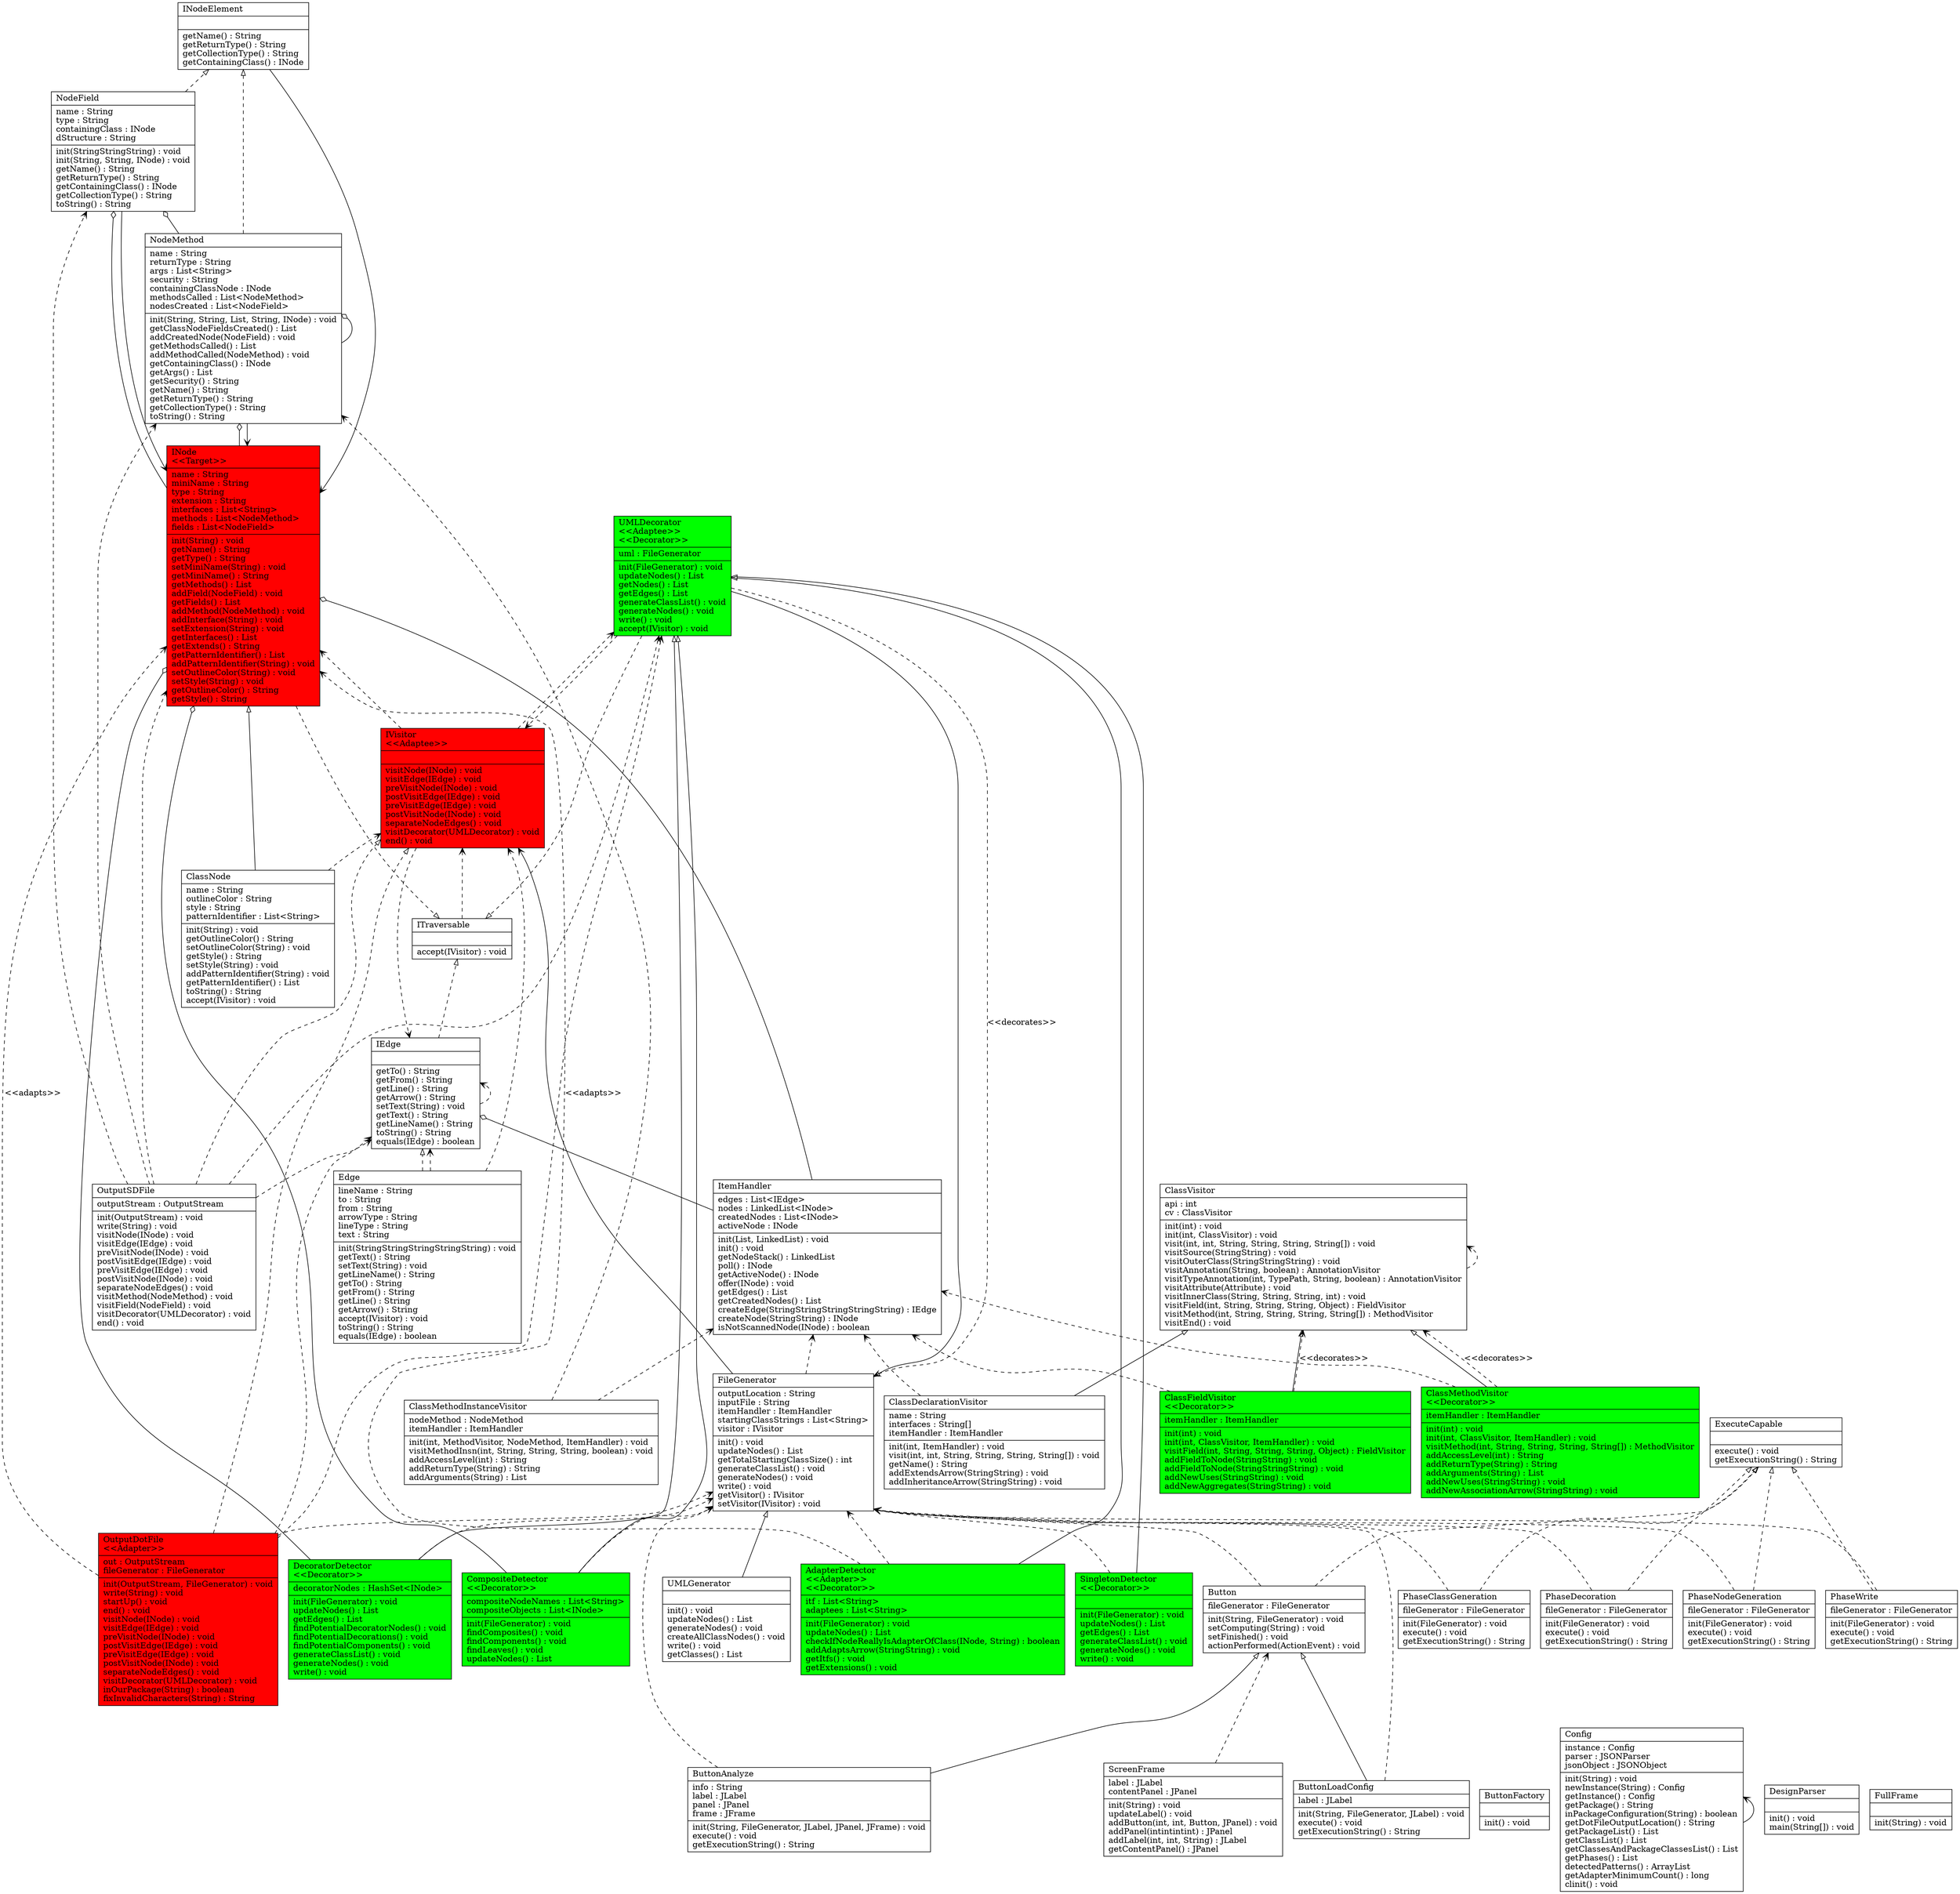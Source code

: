 digraph G {

fontname = "Bitstream Vera Sans"
fontsize = 8
rankdir=BT

node [shape = "record" color = "#000000" fillcolor = "#00ff00" style="filled"]

ClassTAdapterDetector [label = "{AdapterDetector\l\<\<Adapter\>\>\l\<\<Decorator\>\>\l|itf : List\<String\>\ladaptees : List\<String\>\l|init(FileGenerator) : void\lupdateNodes() : List\lcheckIfNodeReallyIsAdapterOfClass(INode, String) : boolean\laddAdaptsArrow(StringString) : void\lgetItfs() : void\lgetExtensions() : void\l}"]
node [shape = "record" color = "#000000" fillcolor = "#000000" style=""]

ClassTButton [label = "{Button\l|fileGenerator : FileGenerator\l|init(String, FileGenerator) : void\lsetComputing(String) : void\lsetFinished() : void\lactionPerformed(ActionEvent) : void\l}"]
node [shape = "record" color = "#000000" fillcolor = "#000000" style=""]

ClassTButtonAnalyze [label = "{ButtonAnalyze\l|info : String\llabel : JLabel\lpanel : JPanel\lframe : JFrame\l|init(String, FileGenerator, JLabel, JPanel, JFrame) : void\lexecute() : void\lgetExecutionString() : String\l}"]
node [shape = "record" color = "#000000" fillcolor = "#000000" style=""]

ClassTButtonFactory [label = "{ButtonFactory\l||init() : void\l}"]
node [shape = "record" color = "#000000" fillcolor = "#000000" style=""]

ClassTButtonLoadConfig [label = "{ButtonLoadConfig\l|label : JLabel\l|init(String, FileGenerator, JLabel) : void\lexecute() : void\lgetExecutionString() : String\l}"]
node [shape = "record" color = "#000000" fillcolor = "#000000" style=""]

ClassTClassDeclarationVisitor [label = "{ClassDeclarationVisitor\l|name : String\linterfaces : String[]\litemHandler : ItemHandler\l|init(int, ItemHandler) : void\lvisit(int, int, String, String, String, String[]) : void\lgetName() : String\laddExtendsArrow(StringString) : void\laddInheritanceArrow(StringString) : void\l}"]
node [shape = "record" color = "#000000" fillcolor = "#00ff00" style="filled"]

ClassTClassFieldVisitor [label = "{ClassFieldVisitor\l\<\<Decorator\>\>\l|itemHandler : ItemHandler\l|init(int) : void\linit(int, ClassVisitor, ItemHandler) : void\lvisitField(int, String, String, String, Object) : FieldVisitor\laddFieldToNode(StringString) : void\laddFieldToNode(StringStringString) : void\laddNewUses(StringString) : void\laddNewAggregates(StringString) : void\l}"]
node [shape = "record" color = "#000000" fillcolor = "#000000" style=""]

ClassTClassMethodInstanceVisitor [label = "{ClassMethodInstanceVisitor\l|nodeMethod : NodeMethod\litemHandler : ItemHandler\l|init(int, MethodVisitor, NodeMethod, ItemHandler) : void\lvisitMethodInsn(int, String, String, String, boolean) : void\laddAccessLevel(int) : String\laddReturnType(String) : String\laddArguments(String) : List\l}"]
node [shape = "record" color = "#000000" fillcolor = "#00ff00" style="filled"]

ClassTClassMethodVisitor [label = "{ClassMethodVisitor\l\<\<Decorator\>\>\l|itemHandler : ItemHandler\l|init(int) : void\linit(int, ClassVisitor, ItemHandler) : void\lvisitMethod(int, String, String, String, String[]) : MethodVisitor\laddAccessLevel(int) : String\laddReturnType(String) : String\laddArguments(String) : List\laddNewUses(StringString) : void\laddNewAssociationArrow(StringString) : void\l}"]
node [shape = "record" color = "#000000" fillcolor = "#000000" style=""]

ClassTClassNode [label = "{ClassNode\l|name : String\loutlineColor : String\lstyle : String\lpatternIdentifier : List\<String\>\l|init(String) : void\lgetOutlineColor() : String\lsetOutlineColor(String) : void\lgetStyle() : String\lsetStyle(String) : void\laddPatternIdentifier(String) : void\lgetPatternIdentifier() : List\ltoString() : String\laccept(IVisitor) : void\l}"]
node [shape = "record" color = "#000000" fillcolor = "#00ff00" style="filled"]

ClassTCompositeDetector [label = "{CompositeDetector\l\<\<Decorator\>\>\l|compositeNodeNames : List\<String\>\lcompositeObjects : List\<INode\>\l|init(FileGenerator) : void\lfindComposites() : void\lfindComponents() : void\lfindLeaves() : void\lupdateNodes() : List\l}"]
node [shape = "record" color = "#000000" fillcolor = "#000000" style=""]

ClassTConfig [label = "{Config\l|instance : Config\lparser : JSONParser\ljsonObject : JSONObject\l|init(String) : void\lnewInstance(String) : Config\lgetInstance() : Config\lgetPackage() : String\linPackageConfiguration(String) : boolean\lgetDotFileOutputLocation() : String\lgetPackageList() : List\lgetClassList() : List\lgetClassesAndPackageClassesList() : List\lgetPhases() : List\ldetectedPatterns() : ArrayList\lgetAdapterMinimumCount() : long\lclinit() : void\l}"]
node [shape = "record" color = "#000000" fillcolor = "#00ff00" style="filled"]

ClassTDecoratorDetector [label = "{DecoratorDetector\l\<\<Decorator\>\>\l|decoratorNodes : HashSet\<INode\>\l|init(FileGenerator) : void\lupdateNodes() : List\lgetEdges() : List\lfindPotentialDecoratorNodes() : void\lfindPotentialDecorations() : void\lfindPotentialComponents() : void\lgenerateClassList() : void\lgenerateNodes() : void\lwrite() : void\l}"]
node [shape = "record" color = "#000000" fillcolor = "#000000" style=""]

ClassTDesignParser [label = "{DesignParser\l||init() : void\lmain(String[]) : void\l}"]
node [shape = "record" color = "#000000" fillcolor = "#000000" style=""]

ClassTEdge [label = "{Edge\l|lineName : String\lto : String\lfrom : String\larrowType : String\llineType : String\ltext : String\l|init(StringStringStringStringString) : void\lgetText() : String\lsetText(String) : void\lgetLineName() : String\lgetTo() : String\lgetFrom() : String\lgetLine() : String\lgetArrow() : String\laccept(IVisitor) : void\ltoString() : String\lequals(IEdge) : boolean\l}"]
node [shape = "record" color = "#000000" fillcolor = "#000000" style=""]

ClassTExecuteCapable [label = "{ExecuteCapable\l||execute() : void\lgetExecutionString() : String\l}"]
node [shape = "record" color = "#000000" fillcolor = "#000000" style=""]

ClassTFileGenerator [label = "{FileGenerator\l|outputLocation : String\linputFile : String\litemHandler : ItemHandler\lstartingClassStrings : List\<String\>\lvisitor : IVisitor\l|init() : void\lupdateNodes() : List\lgetTotalStartingClassSize() : int\lgenerateClassList() : void\lgenerateNodes() : void\lwrite() : void\lgetVisitor() : IVisitor\lsetVisitor(IVisitor) : void\l}"]
node [shape = "record" color = "#000000" fillcolor = "#000000" style=""]

ClassTFullFrame [label = "{FullFrame\l||init(String) : void\l}"]
node [shape = "record" color = "#000000" fillcolor = "#000000" style=""]

ClassTIEdge [label = "{IEdge\l||getTo() : String\lgetFrom() : String\lgetLine() : String\lgetArrow() : String\lsetText(String) : void\lgetText() : String\lgetLineName() : String\ltoString() : String\lequals(IEdge) : boolean\l}"]
node [shape = "record" color = "#000000" fillcolor = "#ff0000" style="filled"]

ClassTINode [label = "{INode\l\<\<Target\>\>\l|name : String\lminiName : String\ltype : String\lextension : String\linterfaces : List\<String\>\lmethods : List\<NodeMethod\>\lfields : List\<NodeField\>\l|init(String) : void\lgetName() : String\lgetType() : String\lsetMiniName(String) : void\lgetMiniName() : String\lgetMethods() : List\laddField(NodeField) : void\lgetFields() : List\laddMethod(NodeMethod) : void\laddInterface(String) : void\lsetExtension(String) : void\lgetInterfaces() : List\lgetExtends() : String\lgetPatternIdentifier() : List\laddPatternIdentifier(String) : void\lsetOutlineColor(String) : void\lsetStyle(String) : void\lgetOutlineColor() : String\lgetStyle() : String\l}"]
node [shape = "record" color = "#000000" fillcolor = "#000000" style=""]

ClassTINodeElement [label = "{INodeElement\l||getName() : String\lgetReturnType() : String\lgetCollectionType() : String\lgetContainingClass() : INode\l}"]
node [shape = "record" color = "#000000" fillcolor = "#000000" style=""]

ClassTItemHandler [label = "{ItemHandler\l|edges : List\<IEdge\>\lnodes : LinkedList\<INode\>\lcreatedNodes : List\<INode\>\lactiveNode : INode\l|init(List, LinkedList) : void\linit() : void\lgetNodeStack() : LinkedList\lpoll() : INode\lgetActiveNode() : INode\loffer(INode) : void\lgetEdges() : List\lgetCreatedNodes() : List\lcreateEdge(StringStringStringStringString) : IEdge\lcreateNode(StringString) : INode\lisNotScannedNode(INode) : boolean\l}"]
node [shape = "record" color = "#000000" fillcolor = "#000000" style=""]

ClassTITraversable [label = "{ITraversable\l||accept(IVisitor) : void\l}"]
node [shape = "record" color = "#000000" fillcolor = "#ff0000" style="filled"]

ClassTIVisitor [label = "{IVisitor\l\<\<Adaptee\>\>\l||visitNode(INode) : void\lvisitEdge(IEdge) : void\lpreVisitNode(INode) : void\lpostVisitEdge(IEdge) : void\lpreVisitEdge(IEdge) : void\lpostVisitNode(INode) : void\lseparateNodeEdges() : void\lvisitDecorator(UMLDecorator) : void\lend() : void\l}"]
node [shape = "record" color = "#000000" fillcolor = "#000000" style=""]

ClassTNodeField [label = "{NodeField\l|name : String\ltype : String\lcontainingClass : INode\ldStructure : String\l|init(StringStringString) : void\linit(String, String, INode) : void\lgetName() : String\lgetReturnType() : String\lgetContainingClass() : INode\lgetCollectionType() : String\ltoString() : String\l}"]
node [shape = "record" color = "#000000" fillcolor = "#000000" style=""]

ClassTNodeMethod [label = "{NodeMethod\l|name : String\lreturnType : String\largs : List\<String\>\lsecurity : String\lcontainingClassNode : INode\lmethodsCalled : List\<NodeMethod\>\lnodesCreated : List\<NodeField\>\l|init(String, String, List, String, INode) : void\lgetClassNodeFieldsCreated() : List\laddCreatedNode(NodeField) : void\lgetMethodsCalled() : List\laddMethodCalled(NodeMethod) : void\lgetContainingClass() : INode\lgetArgs() : List\lgetSecurity() : String\lgetName() : String\lgetReturnType() : String\lgetCollectionType() : String\ltoString() : String\l}"]
node [shape = "record" color = "#000000" fillcolor = "#ff0000" style="filled"]

ClassTOutputDotFile [label = "{OutputDotFile\l\<\<Adapter\>\>\l|out : OutputStream\lfileGenerator : FileGenerator\l|init(OutputStream, FileGenerator) : void\lwrite(String) : void\lstartUp() : void\lend() : void\lvisitNode(INode) : void\lvisitEdge(IEdge) : void\lpreVisitNode(INode) : void\lpostVisitEdge(IEdge) : void\lpreVisitEdge(IEdge) : void\lpostVisitNode(INode) : void\lseparateNodeEdges() : void\lvisitDecorator(UMLDecorator) : void\linOurPackage(String) : boolean\lfixInvalidCharacters(String) : String\l}"]
node [shape = "record" color = "#000000" fillcolor = "#000000" style=""]

ClassTOutputSDFile [label = "{OutputSDFile\l|outputStream : OutputStream\l|init(OutputStream) : void\lwrite(String) : void\lvisitNode(INode) : void\lvisitEdge(IEdge) : void\lpreVisitNode(INode) : void\lpostVisitEdge(IEdge) : void\lpreVisitEdge(IEdge) : void\lpostVisitNode(INode) : void\lseparateNodeEdges() : void\lvisitMethod(NodeMethod) : void\lvisitField(NodeField) : void\lvisitDecorator(UMLDecorator) : void\lend() : void\l}"]
node [shape = "record" color = "#000000" fillcolor = "#000000" style=""]

ClassTPhaseClassGeneration [label = "{PhaseClassGeneration\l|fileGenerator : FileGenerator\l|init(FileGenerator) : void\lexecute() : void\lgetExecutionString() : String\l}"]
node [shape = "record" color = "#000000" fillcolor = "#000000" style=""]

ClassTPhaseDecoration [label = "{PhaseDecoration\l|fileGenerator : FileGenerator\l|init(FileGenerator) : void\lexecute() : void\lgetExecutionString() : String\l}"]
node [shape = "record" color = "#000000" fillcolor = "#000000" style=""]

ClassTPhaseNodeGeneration [label = "{PhaseNodeGeneration\l|fileGenerator : FileGenerator\l|init(FileGenerator) : void\lexecute() : void\lgetExecutionString() : String\l}"]
node [shape = "record" color = "#000000" fillcolor = "#000000" style=""]

ClassTPhaseWrite [label = "{PhaseWrite\l|fileGenerator : FileGenerator\l|init(FileGenerator) : void\lexecute() : void\lgetExecutionString() : String\l}"]
node [shape = "record" color = "#000000" fillcolor = "#000000" style=""]

ClassTScreenFrame [label = "{ScreenFrame\l|label : JLabel\lcontentPanel : JPanel\l|init(String) : void\lupdateLabel() : void\laddButton(int, int, Button, JPanel) : void\laddPanel(intintintint) : JPanel\laddLabel(int, int, String) : JLabel\lgetContentPanel() : JPanel\l}"]
node [shape = "record" color = "#000000" fillcolor = "#00ff00" style="filled"]

ClassTSingletonDetector [label = "{SingletonDetector\l\<\<Decorator\>\>\l||init(FileGenerator) : void\lupdateNodes() : List\lgetEdges() : List\lgenerateClassList() : void\lgenerateNodes() : void\lwrite() : void\l}"]
node [shape = "record" color = "#000000" fillcolor = "#00ff00" style="filled"]

ClassTUMLDecorator [label = "{UMLDecorator\l\<\<Adaptee\>\>\l\<\<Decorator\>\>\l|uml : FileGenerator\l|init(FileGenerator) : void\lupdateNodes() : List\lgetNodes() : List\lgetEdges() : List\lgenerateClassList() : void\lgenerateNodes() : void\lwrite() : void\laccept(IVisitor) : void\l}"]
node [shape = "record" color = "#000000" fillcolor = "#000000" style=""]

ClassTUMLGenerator [label = "{UMLGenerator\l||init() : void\lupdateNodes() : List\lgenerateNodes() : void\lcreateAllClassNodes() : void\lwrite() : void\lgetClasses() : List\l}"]
node [shape = "record" color = "#000000" fillcolor = "#000000" style=""]

ClassTClassVisitor [label = "{ClassVisitor\l|api : int\lcv : ClassVisitor\l|init(int) : void\linit(int, ClassVisitor) : void\lvisit(int, int, String, String, String, String[]) : void\lvisitSource(StringString) : void\lvisitOuterClass(StringStringString) : void\lvisitAnnotation(String, boolean) : AnnotationVisitor\lvisitTypeAnnotation(int, TypePath, String, boolean) : AnnotationVisitor\lvisitAttribute(Attribute) : void\lvisitInnerClass(String, String, String, int) : void\lvisitField(int, String, String, String, Object) : FieldVisitor\lvisitMethod(int, String, String, String, String[]) : MethodVisitor\lvisitEnd() : void\l}"]
edge [arrowhead = "onormal" style = "solid" label = ""]

ClassTAdapterDetector -> ClassTUMLDecorator
edge [arrowhead = "vee" style = "dashed" label = ""]

ClassTAdapterDetector -> ClassTFileGenerator
edge [arrowhead = "vee" style = "dashed" label = "\<\<adapts\>\>"]

ClassTAdapterDetector -> ClassTINode
edge [arrowhead = "onormal" style = "dashed" label = ""]

ClassTButton -> ClassTExecuteCapable
edge [arrowhead = "vee" style = "dashed" label = ""]

ClassTButton -> ClassTFileGenerator
edge [arrowhead = "onormal" style = "solid" label = ""]

ClassTButtonAnalyze -> ClassTButton
edge [arrowhead = "vee" style = "dashed" label = ""]

ClassTButtonAnalyze -> ClassTFileGenerator
edge [arrowhead = "onormal" style = "solid" label = ""]

ClassTButtonLoadConfig -> ClassTButton
edge [arrowhead = "vee" style = "dashed" label = ""]

ClassTButtonLoadConfig -> ClassTFileGenerator
edge [arrowhead = "onormal" style = "solid" label = ""]

ClassTClassDeclarationVisitor -> ClassTClassVisitor
edge [arrowhead = "vee" style = "dashed" label = ""]

ClassTClassDeclarationVisitor -> ClassTItemHandler
edge [arrowhead = "onormal" style = "solid" label = ""]

ClassTClassFieldVisitor -> ClassTClassVisitor
edge [arrowhead = "vee" style = "dashed" label = ""]

ClassTClassFieldVisitor -> ClassTItemHandler
edge [arrowhead = "vee" style = "dashed" label = "<<decorates>>"]

ClassTClassFieldVisitor -> ClassTClassVisitor
edge [arrowhead = "vee" style = "dashed" label = ""]

ClassTClassMethodInstanceVisitor -> ClassTNodeMethod
edge [arrowhead = "vee" style = "dashed" label = ""]

ClassTClassMethodInstanceVisitor -> ClassTItemHandler
edge [arrowhead = "onormal" style = "solid" label = ""]

ClassTClassMethodVisitor -> ClassTClassVisitor
edge [arrowhead = "vee" style = "dashed" label = ""]

ClassTClassMethodVisitor -> ClassTItemHandler
edge [arrowhead = "vee" style = "dashed" label = "<<decorates>>"]

ClassTClassMethodVisitor -> ClassTClassVisitor
edge [arrowhead = "onormal" style = "solid" label = ""]

ClassTClassNode -> ClassTINode
edge [arrowhead = "vee" style = "dashed" label = ""]

ClassTClassNode -> ClassTIVisitor
edge [arrowhead = "onormal" style = "solid" label = ""]

ClassTCompositeDetector -> ClassTUMLDecorator
edge [arrowhead = "odiamond" style = "solid" label = ""]

ClassTCompositeDetector -> ClassTINode
edge [arrowhead = "vee" style = "dashed" label = ""]

ClassTCompositeDetector -> ClassTFileGenerator
edge [arrowhead = "vee" style = "solid" label = ""]

ClassTConfig -> ClassTConfig
edge [arrowhead = "onormal" style = "solid" label = ""]

ClassTDecoratorDetector -> ClassTUMLDecorator
edge [arrowhead = "odiamond" style = "solid" label = ""]

ClassTDecoratorDetector -> ClassTINode
edge [arrowhead = "vee" style = "dashed" label = ""]

ClassTDecoratorDetector -> ClassTFileGenerator
edge [arrowhead = "onormal" style = "dashed" label = ""]

ClassTEdge -> ClassTIEdge
edge [arrowhead = "vee" style = "dashed" label = ""]

ClassTEdge -> ClassTIVisitor
edge [arrowhead = "vee" style = "dashed" label = ""]

ClassTEdge -> ClassTIEdge
edge [arrowhead = "vee" style = "dashed" label = ""]

ClassTFileGenerator -> ClassTItemHandler
edge [arrowhead = "vee" style = "solid" label = ""]

ClassTFileGenerator -> ClassTIVisitor
edge [arrowhead = "onormal" style = "dashed" label = ""]

ClassTIEdge -> ClassTITraversable
edge [arrowhead = "vee" style = "dashed" label = ""]

ClassTIEdge -> ClassTIEdge
edge [arrowhead = "onormal" style = "dashed" label = ""]

ClassTINode -> ClassTITraversable
edge [arrowhead = "odiamond" style = "solid" label = ""]

ClassTINode -> ClassTNodeMethod
edge [arrowhead = "odiamond" style = "solid" label = ""]

ClassTINode -> ClassTNodeField
edge [arrowhead = "vee" style = "solid" label = ""]

ClassTINodeElement -> ClassTINode
edge [arrowhead = "odiamond" style = "solid" label = ""]

ClassTItemHandler -> ClassTIEdge
edge [arrowhead = "odiamond" style = "solid" label = ""]

ClassTItemHandler -> ClassTINode
edge [arrowhead = "vee" style = "dashed" label = ""]

ClassTITraversable -> ClassTIVisitor
edge [arrowhead = "vee" style = "dashed" label = ""]

ClassTIVisitor -> ClassTINode
edge [arrowhead = "vee" style = "dashed" label = ""]

ClassTIVisitor -> ClassTIEdge
edge [arrowhead = "vee" style = "dashed" label = ""]

ClassTIVisitor -> ClassTUMLDecorator
edge [arrowhead = "onormal" style = "dashed" label = ""]

ClassTNodeField -> ClassTINodeElement
edge [arrowhead = "vee" style = "solid" label = ""]

ClassTNodeField -> ClassTINode
edge [arrowhead = "onormal" style = "dashed" label = ""]

ClassTNodeMethod -> ClassTINodeElement
edge [arrowhead = "odiamond" style = "solid" label = ""]

ClassTNodeMethod -> ClassTNodeMethod
edge [arrowhead = "odiamond" style = "solid" label = ""]

ClassTNodeMethod -> ClassTNodeField
edge [arrowhead = "vee" style = "solid" label = ""]

ClassTNodeMethod -> ClassTINode
edge [arrowhead = "onormal" style = "dashed" label = ""]

ClassTOutputDotFile -> ClassTIVisitor
edge [arrowhead = "vee" style = "dashed" label = ""]

ClassTOutputDotFile -> ClassTFileGenerator
edge [arrowhead = "vee" style = "dashed" label = "\<\<adapts\>\>"]

ClassTOutputDotFile -> ClassTINode
edge [arrowhead = "vee" style = "dashed" label = ""]

ClassTOutputDotFile -> ClassTIEdge
edge [arrowhead = "vee" style = "dashed" label = ""]

ClassTOutputDotFile -> ClassTUMLDecorator
edge [arrowhead = "onormal" style = "dashed" label = ""]

ClassTOutputSDFile -> ClassTIVisitor
edge [arrowhead = "vee" style = "dashed" label = ""]

ClassTOutputSDFile -> ClassTINode
edge [arrowhead = "vee" style = "dashed" label = ""]

ClassTOutputSDFile -> ClassTIEdge
edge [arrowhead = "vee" style = "dashed" label = ""]

ClassTOutputSDFile -> ClassTNodeMethod
edge [arrowhead = "vee" style = "dashed" label = ""]

ClassTOutputSDFile -> ClassTNodeField
edge [arrowhead = "vee" style = "dashed" label = ""]

ClassTOutputSDFile -> ClassTUMLDecorator
edge [arrowhead = "onormal" style = "dashed" label = ""]

ClassTPhaseClassGeneration -> ClassTExecuteCapable
edge [arrowhead = "vee" style = "dashed" label = ""]

ClassTPhaseClassGeneration -> ClassTFileGenerator
edge [arrowhead = "onormal" style = "dashed" label = ""]

ClassTPhaseDecoration -> ClassTExecuteCapable
edge [arrowhead = "vee" style = "dashed" label = ""]

ClassTPhaseDecoration -> ClassTFileGenerator
edge [arrowhead = "onormal" style = "dashed" label = ""]

ClassTPhaseNodeGeneration -> ClassTExecuteCapable
edge [arrowhead = "vee" style = "dashed" label = ""]

ClassTPhaseNodeGeneration -> ClassTFileGenerator
edge [arrowhead = "onormal" style = "dashed" label = ""]

ClassTPhaseWrite -> ClassTExecuteCapable
edge [arrowhead = "vee" style = "dashed" label = ""]

ClassTPhaseWrite -> ClassTFileGenerator
edge [arrowhead = "vee" style = "dashed" label = ""]

ClassTScreenFrame -> ClassTButton
edge [arrowhead = "onormal" style = "solid" label = ""]

ClassTSingletonDetector -> ClassTUMLDecorator
edge [arrowhead = "vee" style = "dashed" label = ""]

ClassTSingletonDetector -> ClassTFileGenerator
edge [arrowhead = "onormal" style = "solid" label = ""]

ClassTUMLDecorator -> ClassTFileGenerator
edge [arrowhead = "onormal" style = "dashed" label = ""]

ClassTUMLDecorator -> ClassTITraversable
edge [arrowhead = "vee" style = "dashed" label = "<<decorates>>"]

ClassTUMLDecorator -> ClassTFileGenerator
edge [arrowhead = "vee" style = "dashed" label = ""]

ClassTUMLDecorator -> ClassTIVisitor
edge [arrowhead = "onormal" style = "solid" label = ""]

ClassTUMLGenerator -> ClassTFileGenerator
edge [arrowhead = "vee" style = "dashed" label = ""]

ClassTClassVisitor -> ClassTClassVisitor
}

